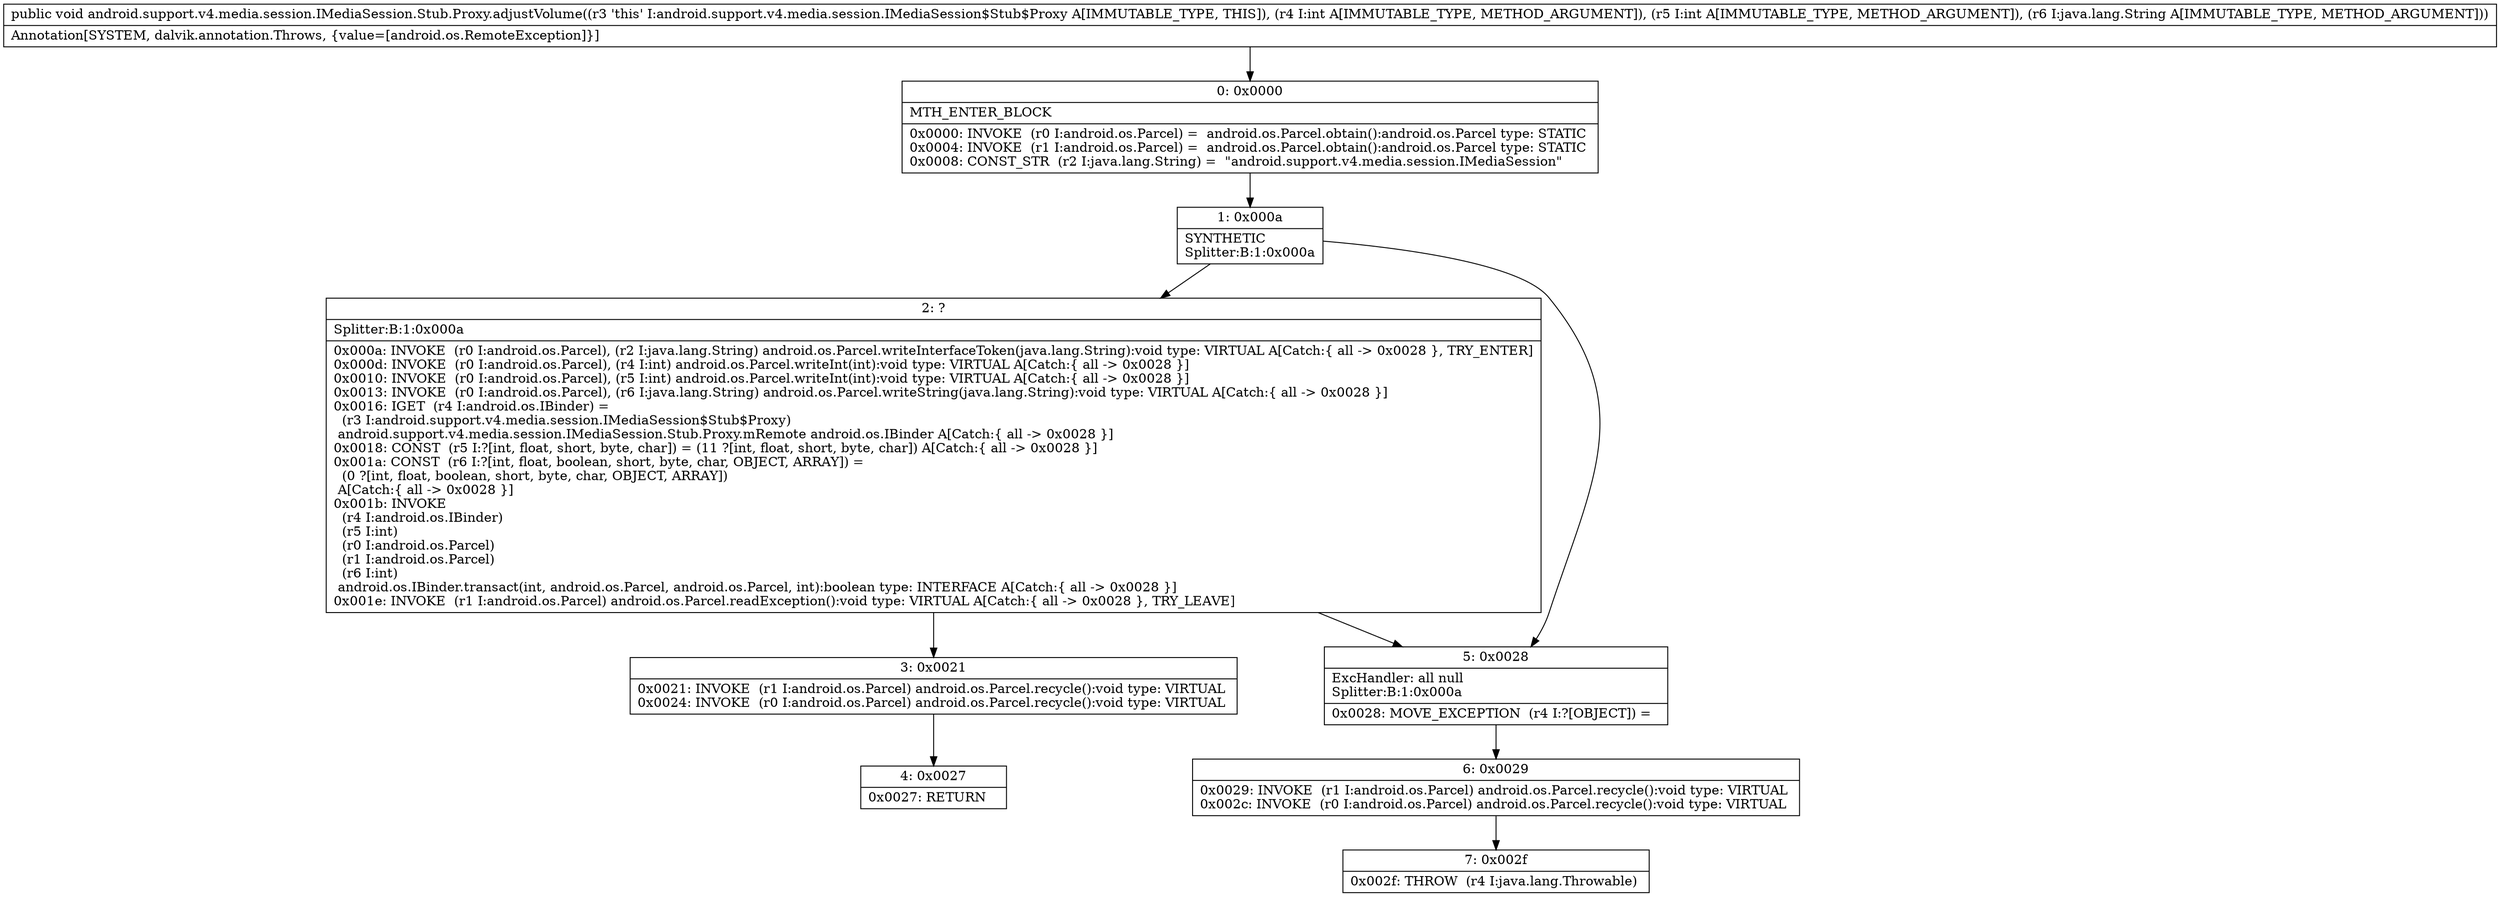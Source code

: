 digraph "CFG forandroid.support.v4.media.session.IMediaSession.Stub.Proxy.adjustVolume(IILjava\/lang\/String;)V" {
Node_0 [shape=record,label="{0\:\ 0x0000|MTH_ENTER_BLOCK\l|0x0000: INVOKE  (r0 I:android.os.Parcel) =  android.os.Parcel.obtain():android.os.Parcel type: STATIC \l0x0004: INVOKE  (r1 I:android.os.Parcel) =  android.os.Parcel.obtain():android.os.Parcel type: STATIC \l0x0008: CONST_STR  (r2 I:java.lang.String) =  \"android.support.v4.media.session.IMediaSession\" \l}"];
Node_1 [shape=record,label="{1\:\ 0x000a|SYNTHETIC\lSplitter:B:1:0x000a\l}"];
Node_2 [shape=record,label="{2\:\ ?|Splitter:B:1:0x000a\l|0x000a: INVOKE  (r0 I:android.os.Parcel), (r2 I:java.lang.String) android.os.Parcel.writeInterfaceToken(java.lang.String):void type: VIRTUAL A[Catch:\{ all \-\> 0x0028 \}, TRY_ENTER]\l0x000d: INVOKE  (r0 I:android.os.Parcel), (r4 I:int) android.os.Parcel.writeInt(int):void type: VIRTUAL A[Catch:\{ all \-\> 0x0028 \}]\l0x0010: INVOKE  (r0 I:android.os.Parcel), (r5 I:int) android.os.Parcel.writeInt(int):void type: VIRTUAL A[Catch:\{ all \-\> 0x0028 \}]\l0x0013: INVOKE  (r0 I:android.os.Parcel), (r6 I:java.lang.String) android.os.Parcel.writeString(java.lang.String):void type: VIRTUAL A[Catch:\{ all \-\> 0x0028 \}]\l0x0016: IGET  (r4 I:android.os.IBinder) = \l  (r3 I:android.support.v4.media.session.IMediaSession$Stub$Proxy)\l android.support.v4.media.session.IMediaSession.Stub.Proxy.mRemote android.os.IBinder A[Catch:\{ all \-\> 0x0028 \}]\l0x0018: CONST  (r5 I:?[int, float, short, byte, char]) = (11 ?[int, float, short, byte, char]) A[Catch:\{ all \-\> 0x0028 \}]\l0x001a: CONST  (r6 I:?[int, float, boolean, short, byte, char, OBJECT, ARRAY]) = \l  (0 ?[int, float, boolean, short, byte, char, OBJECT, ARRAY])\l A[Catch:\{ all \-\> 0x0028 \}]\l0x001b: INVOKE  \l  (r4 I:android.os.IBinder)\l  (r5 I:int)\l  (r0 I:android.os.Parcel)\l  (r1 I:android.os.Parcel)\l  (r6 I:int)\l android.os.IBinder.transact(int, android.os.Parcel, android.os.Parcel, int):boolean type: INTERFACE A[Catch:\{ all \-\> 0x0028 \}]\l0x001e: INVOKE  (r1 I:android.os.Parcel) android.os.Parcel.readException():void type: VIRTUAL A[Catch:\{ all \-\> 0x0028 \}, TRY_LEAVE]\l}"];
Node_3 [shape=record,label="{3\:\ 0x0021|0x0021: INVOKE  (r1 I:android.os.Parcel) android.os.Parcel.recycle():void type: VIRTUAL \l0x0024: INVOKE  (r0 I:android.os.Parcel) android.os.Parcel.recycle():void type: VIRTUAL \l}"];
Node_4 [shape=record,label="{4\:\ 0x0027|0x0027: RETURN   \l}"];
Node_5 [shape=record,label="{5\:\ 0x0028|ExcHandler: all null\lSplitter:B:1:0x000a\l|0x0028: MOVE_EXCEPTION  (r4 I:?[OBJECT]) =  \l}"];
Node_6 [shape=record,label="{6\:\ 0x0029|0x0029: INVOKE  (r1 I:android.os.Parcel) android.os.Parcel.recycle():void type: VIRTUAL \l0x002c: INVOKE  (r0 I:android.os.Parcel) android.os.Parcel.recycle():void type: VIRTUAL \l}"];
Node_7 [shape=record,label="{7\:\ 0x002f|0x002f: THROW  (r4 I:java.lang.Throwable) \l}"];
MethodNode[shape=record,label="{public void android.support.v4.media.session.IMediaSession.Stub.Proxy.adjustVolume((r3 'this' I:android.support.v4.media.session.IMediaSession$Stub$Proxy A[IMMUTABLE_TYPE, THIS]), (r4 I:int A[IMMUTABLE_TYPE, METHOD_ARGUMENT]), (r5 I:int A[IMMUTABLE_TYPE, METHOD_ARGUMENT]), (r6 I:java.lang.String A[IMMUTABLE_TYPE, METHOD_ARGUMENT]))  | Annotation[SYSTEM, dalvik.annotation.Throws, \{value=[android.os.RemoteException]\}]\l}"];
MethodNode -> Node_0;
Node_0 -> Node_1;
Node_1 -> Node_2;
Node_1 -> Node_5;
Node_2 -> Node_3;
Node_2 -> Node_5;
Node_3 -> Node_4;
Node_5 -> Node_6;
Node_6 -> Node_7;
}

